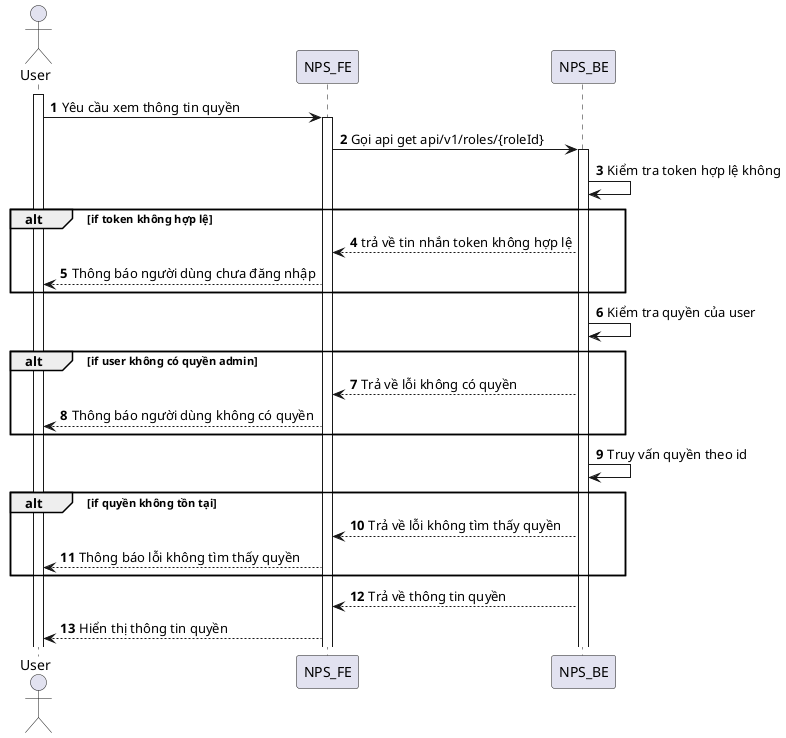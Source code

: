 @startuml
autonumber
actor User
activate User
User -> NPS_FE: Yêu cầu xem thông tin quyền
activate NPS_FE
NPS_FE -> NPS_BE: Gọi api get api/v1/roles/{roleId}
activate NPS_BE
NPS_BE -> NPS_BE: Kiểm tra token hợp lệ không
alt if token không hợp lệ
NPS_BE --> NPS_FE: trả về tin nhắn token không hợp lệ
NPS_FE --> User: Thông báo người dùng chưa đăng nhập
end
NPS_BE -> NPS_BE: Kiểm tra quyền của user
alt if user không có quyền admin
NPS_BE --> NPS_FE: Trả về lỗi không có quyền
NPS_FE --> User: Thông báo người dùng không có quyền
end
NPS_BE -> NPS_BE: Truy vấn quyền theo id
alt if quyền không tồn tại
NPS_BE --> NPS_FE: Trả về lỗi không tìm thấy quyền
NPS_FE --> User: Thông báo lỗi không tìm thấy quyền
end
NPS_BE --> NPS_FE: Trả về thông tin quyền
NPS_FE --> User: Hiển thị thông tin quyền
@enduml